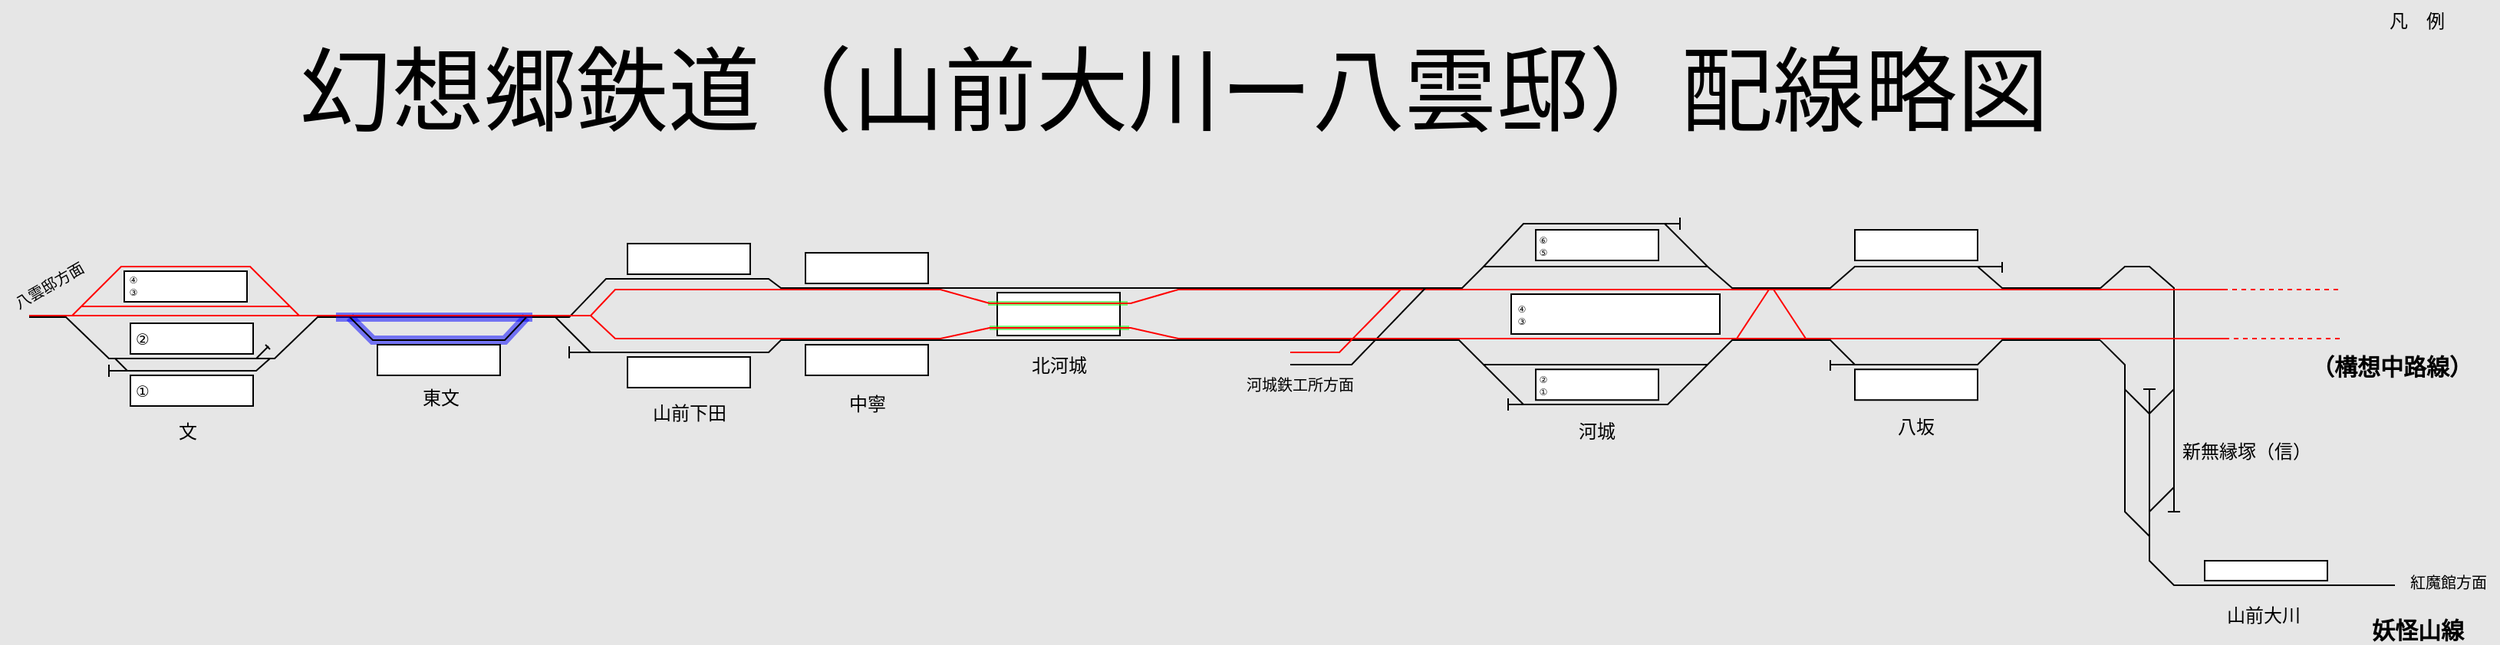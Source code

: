 <mxfile version="24.7.8">
  <diagram name="第 1 页" id="5KSprpMwUYVPSRvnmA9z">
    <mxGraphModel dx="882" dy="677" grid="1" gridSize="1" guides="1" tooltips="1" connect="1" arrows="1" fold="1" page="1" pageScale="1" pageWidth="1654" pageHeight="1169" background="#E6E6E6" math="0" shadow="0">
      <root>
        <mxCell id="0" />
        <mxCell id="1" parent="0" />
        <mxCell id="72b6C9pwPzfKn4SDCL0b-29" value="" style="endArrow=none;html=1;rounded=0;strokeColor=#0000FF;opacity=50;strokeWidth=6;" edge="1" parent="1">
          <mxGeometry width="50" height="50" relative="1" as="geometry">
            <mxPoint x="229" y="217" as="sourcePoint" />
            <mxPoint x="344" y="217" as="targetPoint" />
            <Array as="points">
              <mxPoint x="244" y="232" />
              <mxPoint x="330" y="232" />
            </Array>
          </mxGeometry>
        </mxCell>
        <mxCell id="EGFDkehEQVp23pimZ-VM-26" value="" style="endArrow=none;html=1;rounded=0;" parent="1" edge="1">
          <mxGeometry width="50" height="50" relative="1" as="geometry">
            <mxPoint x="363" y="217" as="sourcePoint" />
            <mxPoint x="1370" y="232" as="targetPoint" />
            <Array as="points">
              <mxPoint x="386" y="240" />
              <mxPoint x="502" y="240" />
              <mxPoint x="510" y="232" />
              <mxPoint x="952" y="232" />
              <mxPoint x="968" y="248" />
              <mxPoint x="994" y="248" />
              <mxPoint x="1114" y="248" />
              <mxPoint x="1130" y="232" />
              <mxPoint x="1194" y="232" />
              <mxPoint x="1210" y="248" />
              <mxPoint x="1290" y="248" />
              <mxPoint x="1306" y="232" />
            </Array>
          </mxGeometry>
        </mxCell>
        <mxCell id="EGFDkehEQVp23pimZ-VM-25" value="" style="endArrow=none;html=1;rounded=0;" parent="1" edge="1">
          <mxGeometry width="50" height="50" relative="1" as="geometry">
            <mxPoint x="20" y="217" as="sourcePoint" />
            <mxPoint x="1370" y="198" as="targetPoint" />
            <Array as="points">
              <mxPoint x="44" y="217" />
              <mxPoint x="72" y="244" />
              <mxPoint x="180" y="244" />
              <mxPoint x="208" y="217" />
              <mxPoint x="372" y="217" />
              <mxPoint x="396" y="192" />
              <mxPoint x="502" y="192" />
              <mxPoint x="510" y="198" />
              <mxPoint x="954" y="198" />
              <mxPoint x="968" y="184" />
              <mxPoint x="1114" y="184" />
              <mxPoint x="1130" y="198" />
              <mxPoint x="1194" y="198" />
              <mxPoint x="1210" y="184" />
              <mxPoint x="1290" y="184" />
              <mxPoint x="1306" y="198" />
            </Array>
          </mxGeometry>
        </mxCell>
        <mxCell id="EGFDkehEQVp23pimZ-VM-71" value="" style="rounded=0;whiteSpace=wrap;html=1;" parent="1" vertex="1">
          <mxGeometry x="1438" y="376" width="80" height="12.99" as="geometry" />
        </mxCell>
        <mxCell id="EGFDkehEQVp23pimZ-VM-72" value="" style="rounded=0;whiteSpace=wrap;html=1;" parent="1" vertex="1">
          <mxGeometry x="1210" y="160" width="80" height="20" as="geometry" />
        </mxCell>
        <mxCell id="EGFDkehEQVp23pimZ-VM-74" value="" style="rounded=0;whiteSpace=wrap;html=1;" parent="1" vertex="1">
          <mxGeometry x="410.002" y="243.003" width="80" height="20" as="geometry" />
        </mxCell>
        <mxCell id="EGFDkehEQVp23pimZ-VM-75" value="" style="rounded=0;whiteSpace=wrap;html=1;" parent="1" vertex="1">
          <mxGeometry x="526.002" y="175.003" width="80" height="20" as="geometry" />
        </mxCell>
        <mxCell id="EGFDkehEQVp23pimZ-VM-76" value="" style="rounded=0;whiteSpace=wrap;html=1;" parent="1" vertex="1">
          <mxGeometry x="526.005" y="234.995" width="80" height="20" as="geometry" />
        </mxCell>
        <mxCell id="EGFDkehEQVp23pimZ-VM-77" value="" style="rounded=0;whiteSpace=wrap;html=1;" parent="1" vertex="1">
          <mxGeometry x="651" y="201" width="80" height="28" as="geometry" />
        </mxCell>
        <mxCell id="EGFDkehEQVp23pimZ-VM-109" value="山前大川" style="text;strokeColor=none;align=center;fillColor=none;html=1;verticalAlign=middle;whiteSpace=wrap;rounded=0;" parent="1" vertex="1">
          <mxGeometry x="1439" y="397" width="75" height="30" as="geometry" />
        </mxCell>
        <mxCell id="EGFDkehEQVp23pimZ-VM-111" value="八坂" style="text;strokeColor=none;align=center;fillColor=none;html=1;verticalAlign=middle;whiteSpace=wrap;rounded=0;" parent="1" vertex="1">
          <mxGeometry x="1220.004" y="273.996" width="60" height="30" as="geometry" />
        </mxCell>
        <mxCell id="EGFDkehEQVp23pimZ-VM-117" value="&lt;font style=&quot;font-size: 10px;&quot;&gt;紅魔館方面&lt;/font&gt;" style="text;strokeColor=none;align=center;fillColor=none;html=1;verticalAlign=middle;whiteSpace=wrap;rounded=0;" parent="1" vertex="1">
          <mxGeometry x="1565" y="383" width="64" height="14" as="geometry" />
        </mxCell>
        <mxCell id="EGFDkehEQVp23pimZ-VM-120" value="&lt;font style=&quot;font-size: 60px;&quot;&gt;&lt;font style=&quot;font-size: 60px;&quot;&gt;幻想郷鉄道（山前大川ー八雲邸）配&lt;/font&gt;線略図&lt;/font&gt;" style="text;strokeColor=none;align=center;fillColor=none;html=1;verticalAlign=middle;whiteSpace=wrap;rounded=0;" parent="1" vertex="1">
          <mxGeometry x="41.51" y="22" width="1449" height="96" as="geometry" />
        </mxCell>
        <mxCell id="-fVv7rPrCd2kUO5Vlaj1-45" value="&lt;span style=&quot;font-size: 15px;&quot;&gt;&lt;b&gt;（構想中路線）&lt;/b&gt;&lt;/span&gt;" style="text;strokeColor=none;align=center;fillColor=none;html=1;verticalAlign=middle;whiteSpace=wrap;rounded=0;" parent="1" vertex="1">
          <mxGeometry x="1502" y="240" width="116" height="17.89" as="geometry" />
        </mxCell>
        <mxCell id="JexUMbqz_i8q1vHDtlvt-4" value="" style="rounded=0;whiteSpace=wrap;html=1;" parent="1" vertex="1">
          <mxGeometry x="1001.999" y="251.11" width="80" height="20" as="geometry" />
        </mxCell>
        <mxCell id="JexUMbqz_i8q1vHDtlvt-5" value="" style="rounded=0;whiteSpace=wrap;html=1;" parent="1" vertex="1">
          <mxGeometry x="986" y="202" width="136" height="26" as="geometry" />
        </mxCell>
        <mxCell id="JexUMbqz_i8q1vHDtlvt-8" value="中寧" style="text;strokeColor=none;align=center;fillColor=none;html=1;verticalAlign=middle;whiteSpace=wrap;rounded=0;" parent="1" vertex="1">
          <mxGeometry x="529.507" y="258.997" width="72.99" height="30" as="geometry" />
        </mxCell>
        <mxCell id="JexUMbqz_i8q1vHDtlvt-9" value="北河城" style="text;html=1;align=center;verticalAlign=middle;resizable=0;points=[];autosize=1;strokeColor=none;fillColor=none;" parent="1" vertex="1">
          <mxGeometry x="663.5" y="235" width="55" height="27" as="geometry" />
        </mxCell>
        <mxCell id="JexUMbqz_i8q1vHDtlvt-10" value="" style="endArrow=none;html=1;rounded=0;strokeColor=#0000FF;opacity=50;strokeWidth=6;" parent="1" edge="1">
          <mxGeometry width="50" height="50" relative="1" as="geometry">
            <mxPoint x="220" y="217" as="sourcePoint" />
            <mxPoint x="347.997" y="216.997" as="targetPoint" />
          </mxGeometry>
        </mxCell>
        <mxCell id="JexUMbqz_i8q1vHDtlvt-30" value="" style="endArrow=none;html=1;rounded=0;strokeWidth=3;opacity=50;strokeColor=#00FF00;" parent="1" edge="1">
          <mxGeometry width="50" height="50" relative="1" as="geometry">
            <mxPoint x="645" y="208.0" as="sourcePoint" />
            <mxPoint x="736" y="208" as="targetPoint" />
          </mxGeometry>
        </mxCell>
        <mxCell id="MQCNvjB19mM8f6MObw2a-1" value="" style="endArrow=none;dashed=1;html=1;rounded=0;strokeColor=#FF0000;" parent="1" edge="1">
          <mxGeometry width="50" height="50" relative="1" as="geometry">
            <mxPoint x="1525" y="199" as="sourcePoint" />
            <mxPoint x="1450" y="199" as="targetPoint" />
          </mxGeometry>
        </mxCell>
        <mxCell id="MQCNvjB19mM8f6MObw2a-2" value="" style="endArrow=none;dashed=1;html=1;rounded=0;strokeColor=#FF0000;" parent="1" edge="1">
          <mxGeometry width="50" height="50" relative="1" as="geometry">
            <mxPoint x="1526" y="231" as="sourcePoint" />
            <mxPoint x="1453" y="231" as="targetPoint" />
          </mxGeometry>
        </mxCell>
        <mxCell id="MQCNvjB19mM8f6MObw2a-3" value="" style="endArrow=none;html=1;rounded=0;" parent="1" edge="1">
          <mxGeometry width="50" height="50" relative="1" as="geometry">
            <mxPoint x="1402" y="360" as="sourcePoint" />
            <mxPoint x="1370" y="232.2" as="targetPoint" />
            <Array as="points">
              <mxPoint x="1386" y="344" />
              <mxPoint x="1386" y="248.1" />
            </Array>
          </mxGeometry>
        </mxCell>
        <mxCell id="MQCNvjB19mM8f6MObw2a-4" value="" style="endArrow=none;html=1;rounded=0;" parent="1" edge="1">
          <mxGeometry width="50" height="50" relative="1" as="geometry">
            <mxPoint x="1402" y="344" as="sourcePoint" />
            <mxPoint x="1370" y="198.1" as="targetPoint" />
            <Array as="points">
              <mxPoint x="1418" y="328" />
              <mxPoint x="1418" y="198" />
              <mxPoint x="1402" y="184" />
              <mxPoint x="1386" y="184" />
            </Array>
          </mxGeometry>
        </mxCell>
        <mxCell id="MQCNvjB19mM8f6MObw2a-5" value="" style="endArrow=none;html=1;rounded=0;" parent="1" edge="1">
          <mxGeometry width="50" height="50" relative="1" as="geometry">
            <mxPoint x="1562" y="392" as="sourcePoint" />
            <mxPoint x="1402" y="264" as="targetPoint" />
            <Array as="points">
              <mxPoint x="1418" y="392" />
              <mxPoint x="1402" y="376" />
            </Array>
          </mxGeometry>
        </mxCell>
        <mxCell id="MQCNvjB19mM8f6MObw2a-6" value="" style="endArrow=none;html=1;rounded=0;" parent="1" edge="1">
          <mxGeometry width="50" height="50" relative="1" as="geometry">
            <mxPoint x="1402" y="280.1" as="sourcePoint" />
            <mxPoint x="1386" y="264.2" as="targetPoint" />
          </mxGeometry>
        </mxCell>
        <mxCell id="MQCNvjB19mM8f6MObw2a-7" value="" style="endArrow=none;html=1;rounded=0;" parent="1" edge="1">
          <mxGeometry width="50" height="50" relative="1" as="geometry">
            <mxPoint x="1402" y="280" as="sourcePoint" />
            <mxPoint x="1418" y="264" as="targetPoint" />
          </mxGeometry>
        </mxCell>
        <mxCell id="MQCNvjB19mM8f6MObw2a-8" value="" style="endArrow=none;html=1;rounded=0;" parent="1" edge="1">
          <mxGeometry width="50" height="50" relative="1" as="geometry">
            <mxPoint x="1406" y="264" as="sourcePoint" />
            <mxPoint x="1398" y="264" as="targetPoint" />
          </mxGeometry>
        </mxCell>
        <mxCell id="MQCNvjB19mM8f6MObw2a-9" value="" style="endArrow=none;html=1;rounded=0;" parent="1" edge="1">
          <mxGeometry width="50" height="50" relative="1" as="geometry">
            <mxPoint x="1418" y="344" as="sourcePoint" />
            <mxPoint x="1418" y="328" as="targetPoint" />
          </mxGeometry>
        </mxCell>
        <mxCell id="MQCNvjB19mM8f6MObw2a-10" value="" style="endArrow=none;html=1;rounded=0;" parent="1" edge="1">
          <mxGeometry width="50" height="50" relative="1" as="geometry">
            <mxPoint x="1414" y="344" as="sourcePoint" />
            <mxPoint x="1422" y="344" as="targetPoint" />
          </mxGeometry>
        </mxCell>
        <mxCell id="MQCNvjB19mM8f6MObw2a-13" value="" style="endArrow=none;html=1;rounded=0;strokeColor=#FF0000;strokeWidth=1;" parent="1" edge="1">
          <mxGeometry width="50" height="50" relative="1" as="geometry">
            <mxPoint x="20" y="216" as="sourcePoint" />
            <mxPoint x="1450" y="199" as="targetPoint" />
            <Array as="points">
              <mxPoint x="216" y="216" />
              <mxPoint x="386" y="216" />
              <mxPoint x="402" y="199" />
              <mxPoint x="614" y="199" />
              <mxPoint x="646" y="208" />
              <mxPoint x="738" y="208" />
              <mxPoint x="769" y="199" />
            </Array>
          </mxGeometry>
        </mxCell>
        <mxCell id="MQCNvjB19mM8f6MObw2a-14" value="&lt;span style=&quot;font-size: 15px;&quot;&gt;&lt;b&gt;妖怪山線&lt;/b&gt;&lt;/span&gt;" style="text;strokeColor=none;align=center;fillColor=none;html=1;verticalAlign=middle;whiteSpace=wrap;rounded=0;" parent="1" vertex="1">
          <mxGeometry x="1546" y="412" width="62" height="17.89" as="geometry" />
        </mxCell>
        <mxCell id="MQCNvjB19mM8f6MObw2a-15" value="" style="rounded=0;whiteSpace=wrap;html=1;" parent="1" vertex="1">
          <mxGeometry x="1210" y="251.11" width="80" height="20" as="geometry" />
        </mxCell>
        <mxCell id="MQCNvjB19mM8f6MObw2a-16" value="" style="endArrow=none;html=1;rounded=0;strokeColor=#FF0000;" parent="1" edge="1">
          <mxGeometry width="50" height="50" relative="1" as="geometry">
            <mxPoint x="1133" y="231" as="sourcePoint" />
            <mxPoint x="1154" y="199" as="targetPoint" />
          </mxGeometry>
        </mxCell>
        <mxCell id="MQCNvjB19mM8f6MObw2a-17" value="" style="endArrow=none;html=1;rounded=0;strokeColor=#FF0000;" parent="1" edge="1">
          <mxGeometry width="50" height="50" relative="1" as="geometry">
            <mxPoint x="1178" y="231" as="sourcePoint" />
            <mxPoint x="1157" y="199" as="targetPoint" />
          </mxGeometry>
        </mxCell>
        <mxCell id="MQCNvjB19mM8f6MObw2a-19" value="" style="endArrow=none;html=1;rounded=0;" parent="1" edge="1">
          <mxGeometry width="50" height="50" relative="1" as="geometry">
            <mxPoint x="968" y="248" as="sourcePoint" />
            <mxPoint x="1114" y="248" as="targetPoint" />
            <Array as="points">
              <mxPoint x="994" y="274" />
              <mxPoint x="1088" y="274" />
            </Array>
          </mxGeometry>
        </mxCell>
        <mxCell id="MQCNvjB19mM8f6MObw2a-18" value="" style="rounded=0;whiteSpace=wrap;html=1;" parent="1" vertex="1">
          <mxGeometry x="1001.999" y="160.0" width="80" height="20" as="geometry" />
        </mxCell>
        <mxCell id="MQCNvjB19mM8f6MObw2a-20" value="" style="endArrow=none;html=1;rounded=0;" parent="1" edge="1">
          <mxGeometry width="50" height="50" relative="1" as="geometry">
            <mxPoint x="968" y="184" as="sourcePoint" />
            <mxPoint x="1114" y="184" as="targetPoint" />
            <Array as="points">
              <mxPoint x="994" y="156" />
              <mxPoint x="1086" y="156" />
            </Array>
          </mxGeometry>
        </mxCell>
        <mxCell id="MQCNvjB19mM8f6MObw2a-21" value="" style="endArrow=none;html=1;rounded=0;" parent="1" edge="1">
          <mxGeometry width="50" height="50" relative="1" as="geometry">
            <mxPoint x="842" y="248" as="sourcePoint" />
            <mxPoint x="930" y="198.1" as="targetPoint" />
            <Array as="points">
              <mxPoint x="882" y="248" />
            </Array>
          </mxGeometry>
        </mxCell>
        <mxCell id="MQCNvjB19mM8f6MObw2a-22" value="" style="endArrow=none;html=1;rounded=0;strokeColor=#FF0000;" parent="1" edge="1">
          <mxGeometry width="50" height="50" relative="1" as="geometry">
            <mxPoint x="842" y="240" as="sourcePoint" />
            <mxPoint x="914" y="199" as="targetPoint" />
            <Array as="points">
              <mxPoint x="866" y="240" />
              <mxPoint x="874" y="240" />
            </Array>
          </mxGeometry>
        </mxCell>
        <mxCell id="MQCNvjB19mM8f6MObw2a-24" value="" style="endArrow=none;html=1;rounded=0;" parent="1" edge="1">
          <mxGeometry width="50" height="50" relative="1" as="geometry">
            <mxPoint x="1194" y="248" as="sourcePoint" />
            <mxPoint x="1210" y="248" as="targetPoint" />
          </mxGeometry>
        </mxCell>
        <mxCell id="MQCNvjB19mM8f6MObw2a-25" value="" style="endArrow=none;html=1;rounded=0;" parent="1" edge="1">
          <mxGeometry width="50" height="50" relative="1" as="geometry">
            <mxPoint x="1290" y="184" as="sourcePoint" />
            <mxPoint x="1306" y="184" as="targetPoint" />
          </mxGeometry>
        </mxCell>
        <mxCell id="MQCNvjB19mM8f6MObw2a-26" value="" style="endArrow=none;html=1;rounded=0;" parent="1" edge="1">
          <mxGeometry width="50" height="50" relative="1" as="geometry">
            <mxPoint x="1194" y="252" as="sourcePoint" />
            <mxPoint x="1194" y="245" as="targetPoint" />
          </mxGeometry>
        </mxCell>
        <mxCell id="MQCNvjB19mM8f6MObw2a-27" value="" style="endArrow=none;html=1;rounded=0;" parent="1" edge="1">
          <mxGeometry width="50" height="50" relative="1" as="geometry">
            <mxPoint x="1306" y="188" as="sourcePoint" />
            <mxPoint x="1306" y="181" as="targetPoint" />
          </mxGeometry>
        </mxCell>
        <mxCell id="MQCNvjB19mM8f6MObw2a-29" value="" style="rounded=0;whiteSpace=wrap;html=1;" parent="1" vertex="1">
          <mxGeometry x="410.002" y="169.003" width="80" height="20" as="geometry" />
        </mxCell>
        <mxCell id="MQCNvjB19mM8f6MObw2a-30" value="" style="endArrow=none;html=1;rounded=0;strokeWidth=3;opacity=50;strokeColor=#00FF00;" parent="1" edge="1">
          <mxGeometry width="50" height="50" relative="1" as="geometry">
            <mxPoint x="646" y="224.0" as="sourcePoint" />
            <mxPoint x="737" y="224" as="targetPoint" />
          </mxGeometry>
        </mxCell>
        <mxCell id="MQCNvjB19mM8f6MObw2a-12" value="" style="endArrow=none;html=1;rounded=0;strokeColor=#FF0000;strokeWidth=1;" parent="1" edge="1">
          <mxGeometry width="50" height="50" relative="1" as="geometry">
            <mxPoint x="386" y="216" as="sourcePoint" />
            <mxPoint x="1453" y="231" as="targetPoint" />
            <Array as="points">
              <mxPoint x="402" y="231" />
              <mxPoint x="614" y="231" />
              <mxPoint x="646" y="224" />
              <mxPoint x="738" y="224" />
              <mxPoint x="769" y="231" />
            </Array>
          </mxGeometry>
        </mxCell>
        <mxCell id="72b6C9pwPzfKn4SDCL0b-1" value="河城" style="text;strokeColor=none;align=center;fillColor=none;html=1;verticalAlign=middle;whiteSpace=wrap;rounded=0;" vertex="1" parent="1">
          <mxGeometry x="1012.004" y="276.996" width="60" height="30" as="geometry" />
        </mxCell>
        <mxCell id="72b6C9pwPzfKn4SDCL0b-2" value="&lt;font style=&quot;font-size: 10px;&quot;&gt;河城鉄工所方面&lt;/font&gt;" style="text;strokeColor=none;align=center;fillColor=none;html=1;verticalAlign=middle;whiteSpace=wrap;rounded=0;" vertex="1" parent="1">
          <mxGeometry x="809" y="254" width="79" height="14" as="geometry" />
        </mxCell>
        <mxCell id="72b6C9pwPzfKn4SDCL0b-3" value="山前下田" style="text;strokeColor=none;align=center;fillColor=none;html=1;verticalAlign=middle;whiteSpace=wrap;rounded=0;" vertex="1" parent="1">
          <mxGeometry x="413.507" y="264.997" width="72.99" height="30" as="geometry" />
        </mxCell>
        <mxCell id="EGFDkehEQVp23pimZ-VM-124" value="&lt;span style=&quot;font-size: 6px;&quot;&gt;④&lt;/span&gt;&lt;br&gt;&lt;div style=&quot;font-size: 6px;&quot;&gt;③&lt;/div&gt;" style="text;strokeColor=none;align=center;fillColor=none;html=1;verticalAlign=middle;whiteSpace=wrap;rounded=0;" parent="1" vertex="1">
          <mxGeometry x="989" y="205" width="8" height="16" as="geometry" />
        </mxCell>
        <mxCell id="72b6C9pwPzfKn4SDCL0b-5" value="&lt;span style=&quot;font-size: 6px;&quot;&gt;⑥&lt;/span&gt;&lt;br&gt;&lt;div style=&quot;font-size: 6px;&quot;&gt;⑤&lt;/div&gt;" style="text;strokeColor=none;align=center;fillColor=none;html=1;verticalAlign=middle;whiteSpace=wrap;rounded=0;" vertex="1" parent="1">
          <mxGeometry x="1003" y="160" width="8" height="16" as="geometry" />
        </mxCell>
        <mxCell id="72b6C9pwPzfKn4SDCL0b-6" value="&lt;span style=&quot;font-size: 6px;&quot;&gt;②&lt;/span&gt;&lt;div&gt;&lt;div style=&quot;font-size: 6px;&quot;&gt;①&lt;/div&gt;&lt;/div&gt;" style="text;strokeColor=none;align=center;fillColor=none;html=1;verticalAlign=middle;whiteSpace=wrap;rounded=0;" vertex="1" parent="1">
          <mxGeometry x="1003" y="251.11" width="8" height="16" as="geometry" />
        </mxCell>
        <mxCell id="72b6C9pwPzfKn4SDCL0b-7" value="新無縁塚（信）" style="text;strokeColor=none;align=center;fillColor=none;html=1;verticalAlign=middle;whiteSpace=wrap;rounded=0;" vertex="1" parent="1">
          <mxGeometry x="1419" y="290" width="93" height="30" as="geometry" />
        </mxCell>
        <mxCell id="72b6C9pwPzfKn4SDCL0b-8" value="凡　例" style="text;html=1;align=center;verticalAlign=middle;resizable=0;points=[];autosize=1;strokeColor=none;fillColor=none;" vertex="1" parent="1">
          <mxGeometry x="1548" y="10" width="55" height="27" as="geometry" />
        </mxCell>
        <mxCell id="72b6C9pwPzfKn4SDCL0b-9" value="" style="endArrow=none;html=1;rounded=0;" edge="1" parent="1">
          <mxGeometry width="50" height="50" relative="1" as="geometry">
            <mxPoint x="1086" y="156" as="sourcePoint" />
            <mxPoint x="1096" y="156" as="targetPoint" />
          </mxGeometry>
        </mxCell>
        <mxCell id="72b6C9pwPzfKn4SDCL0b-10" value="" style="endArrow=none;html=1;rounded=0;" edge="1" parent="1">
          <mxGeometry width="50" height="50" relative="1" as="geometry">
            <mxPoint x="1096" y="160" as="sourcePoint" />
            <mxPoint x="1096" y="152" as="targetPoint" />
          </mxGeometry>
        </mxCell>
        <mxCell id="72b6C9pwPzfKn4SDCL0b-11" value="" style="endArrow=none;html=1;rounded=0;" edge="1" parent="1">
          <mxGeometry width="50" height="50" relative="1" as="geometry">
            <mxPoint x="984" y="274" as="sourcePoint" />
            <mxPoint x="994" y="274" as="targetPoint" />
          </mxGeometry>
        </mxCell>
        <mxCell id="72b6C9pwPzfKn4SDCL0b-12" value="" style="endArrow=none;html=1;rounded=0;" edge="1" parent="1">
          <mxGeometry width="50" height="50" relative="1" as="geometry">
            <mxPoint x="984" y="278" as="sourcePoint" />
            <mxPoint x="984" y="270" as="targetPoint" />
          </mxGeometry>
        </mxCell>
        <mxCell id="72b6C9pwPzfKn4SDCL0b-13" value="" style="endArrow=none;html=1;rounded=0;" edge="1" parent="1">
          <mxGeometry width="50" height="50" relative="1" as="geometry">
            <mxPoint x="372" y="240" as="sourcePoint" />
            <mxPoint x="386" y="240" as="targetPoint" />
          </mxGeometry>
        </mxCell>
        <mxCell id="72b6C9pwPzfKn4SDCL0b-14" value="" style="endArrow=none;html=1;rounded=0;" edge="1" parent="1">
          <mxGeometry width="50" height="50" relative="1" as="geometry">
            <mxPoint x="372" y="243.89" as="sourcePoint" />
            <mxPoint x="372" y="236" as="targetPoint" />
          </mxGeometry>
        </mxCell>
        <mxCell id="72b6C9pwPzfKn4SDCL0b-15" value="" style="endArrow=none;html=1;rounded=0;" edge="1" parent="1">
          <mxGeometry width="50" height="50" relative="1" as="geometry">
            <mxPoint x="229" y="217" as="sourcePoint" />
            <mxPoint x="344" y="217.11" as="targetPoint" />
            <Array as="points">
              <mxPoint x="244" y="232" />
              <mxPoint x="330" y="232" />
            </Array>
          </mxGeometry>
        </mxCell>
        <mxCell id="72b6C9pwPzfKn4SDCL0b-16" value="" style="rounded=0;whiteSpace=wrap;html=1;" vertex="1" parent="1">
          <mxGeometry x="247.002" y="235.003" width="80" height="20" as="geometry" />
        </mxCell>
        <mxCell id="72b6C9pwPzfKn4SDCL0b-17" value="" style="rounded=0;whiteSpace=wrap;html=1;" vertex="1" parent="1">
          <mxGeometry x="86.002" y="221.003" width="80" height="20" as="geometry" />
        </mxCell>
        <mxCell id="72b6C9pwPzfKn4SDCL0b-18" value="" style="endArrow=none;html=1;rounded=0;" edge="1" parent="1">
          <mxGeometry width="50" height="50" relative="1" as="geometry">
            <mxPoint x="72" y="252" as="sourcePoint" />
            <mxPoint x="177" y="244" as="targetPoint" />
            <Array as="points">
              <mxPoint x="168" y="252" />
            </Array>
          </mxGeometry>
        </mxCell>
        <mxCell id="72b6C9pwPzfKn4SDCL0b-19" value="" style="rounded=0;whiteSpace=wrap;html=1;" vertex="1" parent="1">
          <mxGeometry x="86.002" y="255.003" width="80" height="20" as="geometry" />
        </mxCell>
        <mxCell id="72b6C9pwPzfKn4SDCL0b-22" value="" style="endArrow=none;html=1;rounded=0;" edge="1" parent="1">
          <mxGeometry width="50" height="50" relative="1" as="geometry">
            <mxPoint x="76" y="244" as="sourcePoint" />
            <mxPoint x="84" y="252" as="targetPoint" />
          </mxGeometry>
        </mxCell>
        <mxCell id="72b6C9pwPzfKn4SDCL0b-23" value="" style="endArrow=none;html=1;rounded=0;" edge="1" parent="1">
          <mxGeometry width="50" height="50" relative="1" as="geometry">
            <mxPoint x="72" y="256" as="sourcePoint" />
            <mxPoint x="72" y="248" as="targetPoint" />
          </mxGeometry>
        </mxCell>
        <mxCell id="72b6C9pwPzfKn4SDCL0b-24" value="" style="endArrow=none;html=1;rounded=0;" edge="1" parent="1">
          <mxGeometry width="50" height="50" relative="1" as="geometry">
            <mxPoint x="168" y="244" as="sourcePoint" />
            <mxPoint x="176" y="236" as="targetPoint" />
          </mxGeometry>
        </mxCell>
        <mxCell id="72b6C9pwPzfKn4SDCL0b-25" value="" style="endArrow=none;html=1;rounded=0;" edge="1" parent="1">
          <mxGeometry width="50" height="50" relative="1" as="geometry">
            <mxPoint x="177" y="238" as="sourcePoint" />
            <mxPoint x="174" y="235" as="targetPoint" />
          </mxGeometry>
        </mxCell>
        <mxCell id="72b6C9pwPzfKn4SDCL0b-26" value="" style="endArrow=none;html=1;rounded=0;strokeColor=#FF0000;" edge="1" parent="1">
          <mxGeometry width="50" height="50" relative="1" as="geometry">
            <mxPoint x="48" y="216" as="sourcePoint" />
            <mxPoint x="196" y="216" as="targetPoint" />
            <Array as="points">
              <mxPoint x="80" y="184" />
              <mxPoint x="164" y="184" />
            </Array>
          </mxGeometry>
        </mxCell>
        <mxCell id="72b6C9pwPzfKn4SDCL0b-27" value="" style="rounded=0;whiteSpace=wrap;html=1;" vertex="1" parent="1">
          <mxGeometry x="82.002" y="187.003" width="80" height="20" as="geometry" />
        </mxCell>
        <mxCell id="72b6C9pwPzfKn4SDCL0b-28" value="" style="endArrow=none;html=1;rounded=0;strokeColor=#FF0000;" edge="1" parent="1">
          <mxGeometry width="50" height="50" relative="1" as="geometry">
            <mxPoint x="54" y="210" as="sourcePoint" />
            <mxPoint x="190" y="210" as="targetPoint" />
          </mxGeometry>
        </mxCell>
        <mxCell id="72b6C9pwPzfKn4SDCL0b-30" value="東文" style="text;strokeColor=none;align=center;fillColor=none;html=1;verticalAlign=middle;whiteSpace=wrap;rounded=0;" vertex="1" parent="1">
          <mxGeometry x="251.997" y="255.007" width="72.99" height="30" as="geometry" />
        </mxCell>
        <mxCell id="72b6C9pwPzfKn4SDCL0b-31" value="文" style="text;strokeColor=none;align=center;fillColor=none;html=1;verticalAlign=middle;whiteSpace=wrap;rounded=0;" vertex="1" parent="1">
          <mxGeometry x="86.997" y="276.997" width="72.99" height="30" as="geometry" />
        </mxCell>
        <mxCell id="72b6C9pwPzfKn4SDCL0b-32" value="&lt;span style=&quot;font-size: 6px;&quot;&gt;④&lt;/span&gt;&lt;br&gt;&lt;div style=&quot;font-size: 6px;&quot;&gt;③&lt;/div&gt;" style="text;strokeColor=none;align=center;fillColor=none;html=1;verticalAlign=middle;whiteSpace=wrap;rounded=0;" vertex="1" parent="1">
          <mxGeometry x="84" y="186" width="8" height="16" as="geometry" />
        </mxCell>
        <mxCell id="72b6C9pwPzfKn4SDCL0b-33" value="&lt;font style=&quot;font-size: 10px;&quot;&gt;②&lt;/font&gt;&lt;span style=&quot;color: rgba(0, 0, 0, 0); font-family: monospace; font-size: 0px; text-align: start; text-wrap: nowrap;&quot;&gt;%3CmxGraphModel%3E%3Croot%3E%3CmxCell%20id%3D%220%22%2F%3E%3CmxCell%20id%3D%221%22%20parent%3D%220%22%2F%3E%3CmxCell%20id%3D%222%22%20value%3D%22%26lt%3Bspan%20style%3D%26quot%3Bfont-size%3A%206px%3B%26quot%3B%26gt%3B%E2%91%A3%26lt%3B%2Fspan%26gt%3B%26lt%3Bbr%26gt%3B%26lt%3Bdiv%20style%3D%26quot%3Bfont-size%3A%206px%3B%26quot%3B%26gt%3B%E2%91%A2%26lt%3B%2Fdiv%26gt%3B%22%20style%3D%22text%3BstrokeColor%3Dnone%3Balign%3Dcenter%3BfillColor%3Dnone%3Bhtml%3D1%3BverticalAlign%3Dmiddle%3BwhiteSpace%3Dwrap%3Brounded%3D0%3B%22%20vertex%3D%221%22%20parent%3D%221%22%3E%3CmxGeometry%20x%3D%2284%22%20y%3D%22186%22%20width%3D%228%22%20height%3D%2216%22%20as%3D%22geometry%22%2F%3E%3C%2FmxCell%3E%3C%2Froot%3E%3C%2FmxGraphModel%3E&lt;/span&gt;" style="text;strokeColor=none;align=center;fillColor=none;html=1;verticalAlign=middle;whiteSpace=wrap;rounded=0;" vertex="1" parent="1">
          <mxGeometry x="87" y="223" width="14" height="16" as="geometry" />
        </mxCell>
        <mxCell id="72b6C9pwPzfKn4SDCL0b-34" value="&lt;span style=&quot;font-size: 10px;&quot;&gt;①&lt;/span&gt;" style="text;strokeColor=none;align=center;fillColor=none;html=1;verticalAlign=middle;whiteSpace=wrap;rounded=0;" vertex="1" parent="1">
          <mxGeometry x="87" y="257" width="14" height="16" as="geometry" />
        </mxCell>
        <mxCell id="72b6C9pwPzfKn4SDCL0b-35" value="&lt;font style=&quot;font-size: 10px;&quot;&gt;八雲邸方面&lt;/font&gt;" style="text;strokeColor=none;align=center;fillColor=none;html=1;verticalAlign=middle;whiteSpace=wrap;rounded=0;rotation=-30;" vertex="1" parent="1">
          <mxGeometry x="1" y="189" width="64" height="14" as="geometry" />
        </mxCell>
      </root>
    </mxGraphModel>
  </diagram>
</mxfile>
